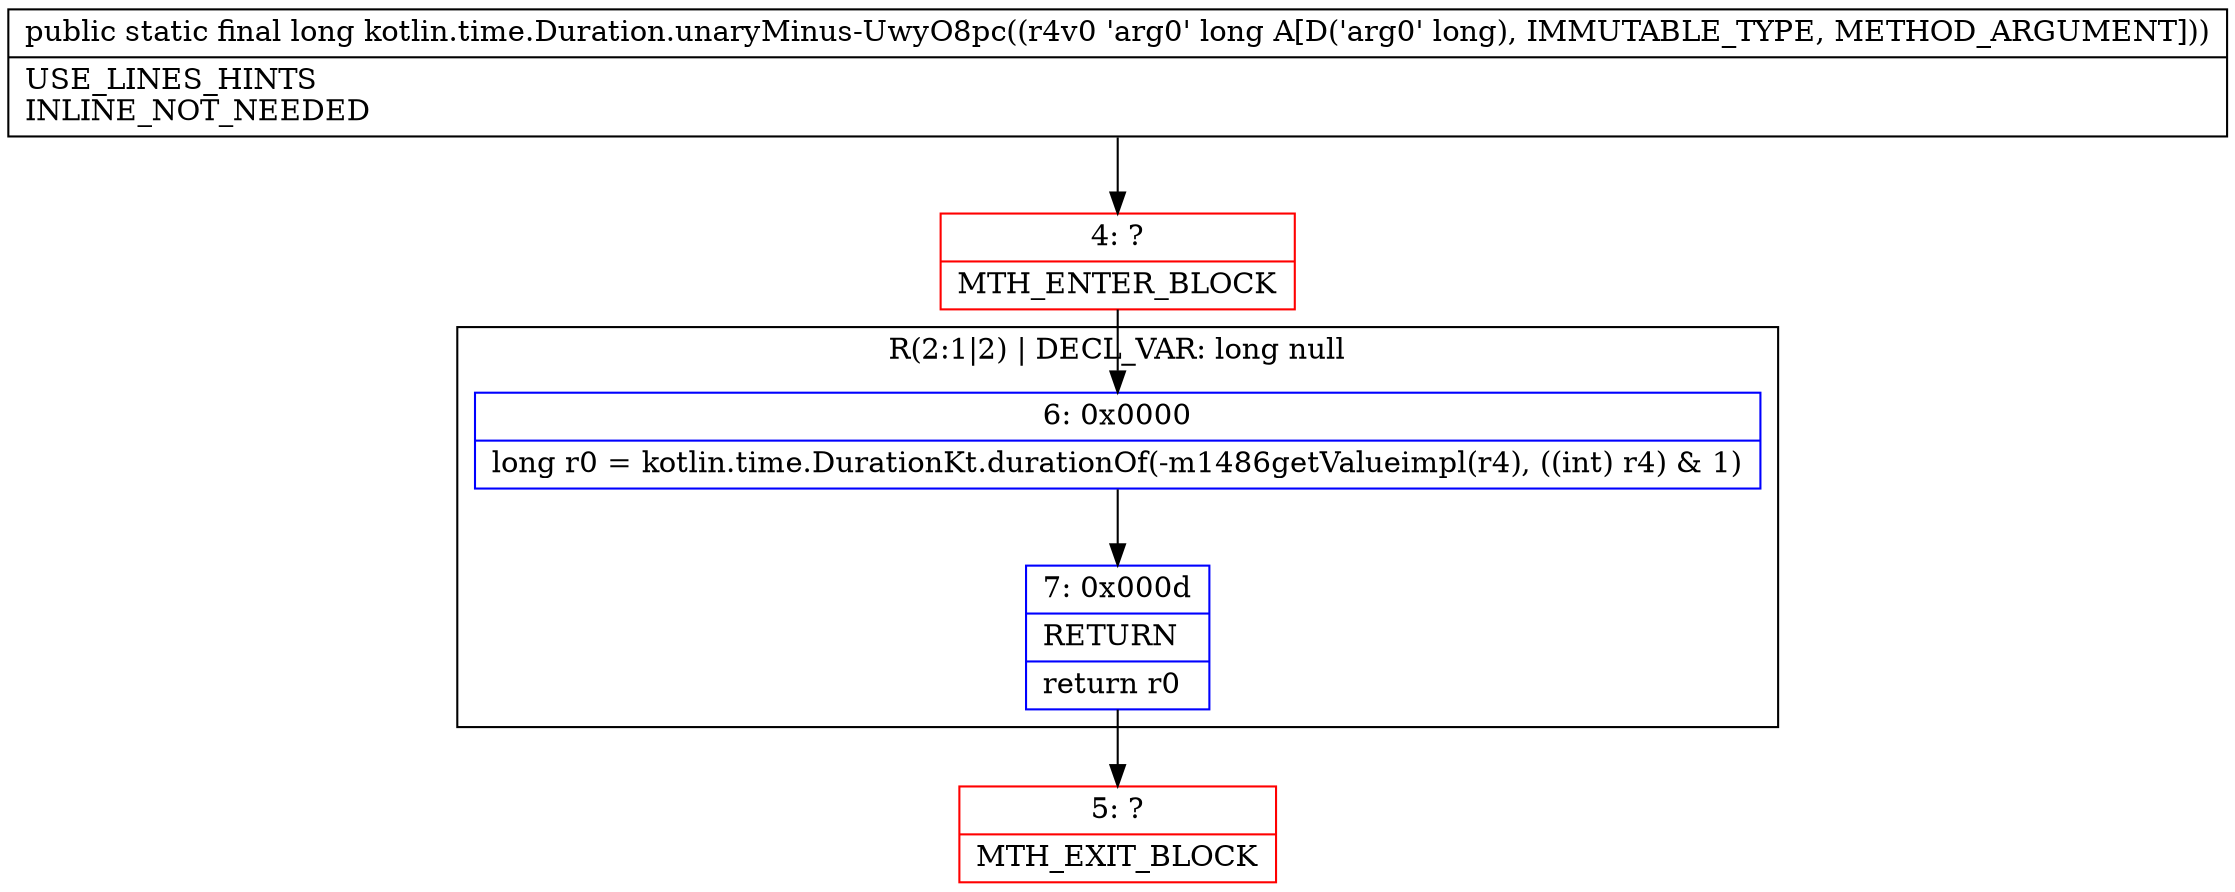 digraph "CFG forkotlin.time.Duration.unaryMinus\-UwyO8pc(J)J" {
subgraph cluster_Region_1476191038 {
label = "R(2:1|2) | DECL_VAR: long null\l";
node [shape=record,color=blue];
Node_6 [shape=record,label="{6\:\ 0x0000|long r0 = kotlin.time.DurationKt.durationOf(\-m1486getValueimpl(r4), ((int) r4) & 1)\l}"];
Node_7 [shape=record,label="{7\:\ 0x000d|RETURN\l|return r0\l}"];
}
Node_4 [shape=record,color=red,label="{4\:\ ?|MTH_ENTER_BLOCK\l}"];
Node_5 [shape=record,color=red,label="{5\:\ ?|MTH_EXIT_BLOCK\l}"];
MethodNode[shape=record,label="{public static final long kotlin.time.Duration.unaryMinus\-UwyO8pc((r4v0 'arg0' long A[D('arg0' long), IMMUTABLE_TYPE, METHOD_ARGUMENT]))  | USE_LINES_HINTS\lINLINE_NOT_NEEDED\l}"];
MethodNode -> Node_4;Node_6 -> Node_7;
Node_7 -> Node_5;
Node_4 -> Node_6;
}


